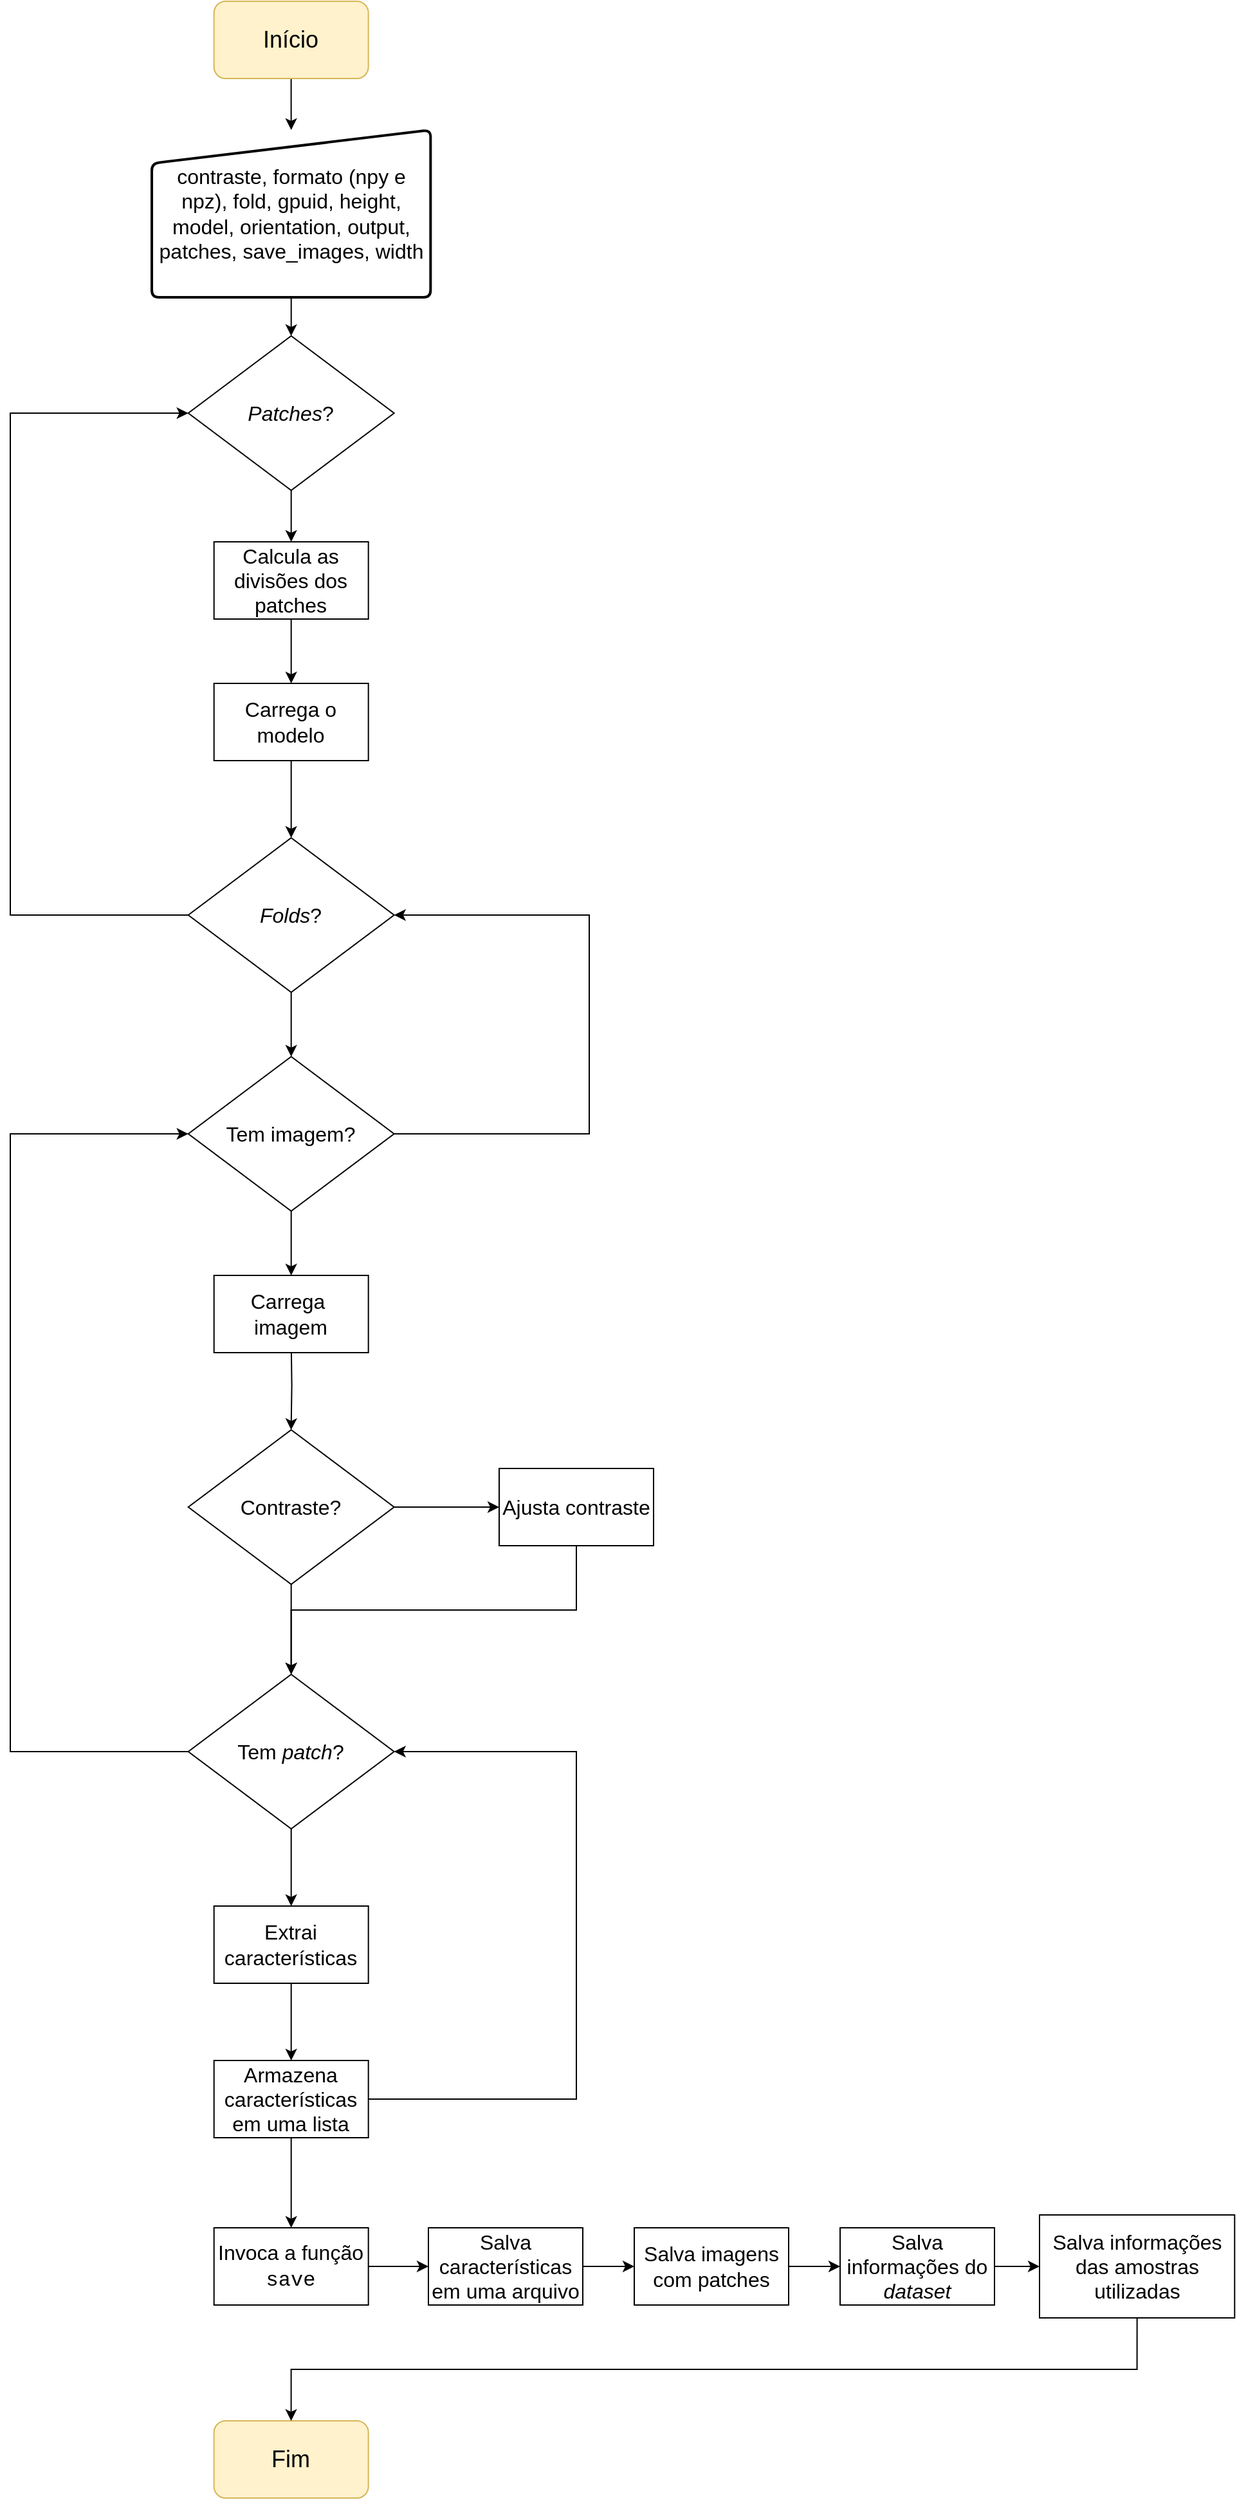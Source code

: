 <mxfile version="24.4.4" type="device">
  <diagram name="Página-1" id="dq9GXbK4IMYLKhdNl-S3">
    <mxGraphModel dx="1373" dy="786" grid="1" gridSize="10" guides="1" tooltips="1" connect="1" arrows="1" fold="1" page="1" pageScale="1" pageWidth="1169" pageHeight="827" math="0" shadow="0">
      <root>
        <mxCell id="0" />
        <mxCell id="1" parent="0" />
        <mxCell id="ULV95EP0VUD4HpzsEm0A-19" value="" style="edgeStyle=orthogonalEdgeStyle;rounded=0;orthogonalLoop=1;jettySize=auto;html=1;" edge="1" parent="1" source="ULV95EP0VUD4HpzsEm0A-1" target="ULV95EP0VUD4HpzsEm0A-6">
          <mxGeometry relative="1" as="geometry" />
        </mxCell>
        <mxCell id="ULV95EP0VUD4HpzsEm0A-1" value="&lt;font style=&quot;font-size: 18px;&quot;&gt;Início&lt;/font&gt;" style="rounded=1;whiteSpace=wrap;html=1;fillColor=#fff2cc;strokeColor=#d6b656;" vertex="1" parent="1">
          <mxGeometry x="198.34" y="110" width="120" height="60" as="geometry" />
        </mxCell>
        <mxCell id="ULV95EP0VUD4HpzsEm0A-2" value="&lt;font style=&quot;font-size: 18px;&quot;&gt;Fim&lt;/font&gt;" style="rounded=1;whiteSpace=wrap;html=1;fillColor=#fff2cc;strokeColor=#d6b656;" vertex="1" parent="1">
          <mxGeometry x="198.34" y="1990" width="120" height="60" as="geometry" />
        </mxCell>
        <mxCell id="ULV95EP0VUD4HpzsEm0A-20" value="" style="edgeStyle=orthogonalEdgeStyle;rounded=0;orthogonalLoop=1;jettySize=auto;html=1;" edge="1" parent="1" source="ULV95EP0VUD4HpzsEm0A-6" target="ULV95EP0VUD4HpzsEm0A-8">
          <mxGeometry relative="1" as="geometry" />
        </mxCell>
        <mxCell id="ULV95EP0VUD4HpzsEm0A-6" value="&lt;div&gt;&lt;span style=&quot;font-size: 16px; background-color: initial;&quot;&gt;contraste, formato (npy e npz),&amp;nbsp;&lt;/span&gt;&lt;span style=&quot;font-size: 16px; background-color: initial;&quot;&gt;fold, gpuid, height, model,&amp;nbsp;&lt;/span&gt;&lt;span style=&quot;font-size: 16px;&quot;&gt;orientation, output, patches,&amp;nbsp;&lt;/span&gt;&lt;span style=&quot;font-size: 16px; background-color: initial;&quot;&gt;save_images, width&lt;/span&gt;&lt;/div&gt;" style="html=1;strokeWidth=2;shape=manualInput;whiteSpace=wrap;rounded=1;size=26;arcSize=11;aspect=fixed;" vertex="1" parent="1">
          <mxGeometry x="150" y="210" width="216.67" height="130" as="geometry" />
        </mxCell>
        <mxCell id="ULV95EP0VUD4HpzsEm0A-21" value="" style="edgeStyle=orthogonalEdgeStyle;rounded=0;orthogonalLoop=1;jettySize=auto;html=1;" edge="1" parent="1" source="ULV95EP0VUD4HpzsEm0A-8" target="ULV95EP0VUD4HpzsEm0A-9">
          <mxGeometry relative="1" as="geometry" />
        </mxCell>
        <mxCell id="ULV95EP0VUD4HpzsEm0A-8" value="&lt;font style=&quot;font-size: 16px;&quot;&gt;&lt;i&gt;Patches&lt;/i&gt;?&lt;/font&gt;" style="rhombus;whiteSpace=wrap;html=1;" vertex="1" parent="1">
          <mxGeometry x="178.34" y="370" width="160" height="120" as="geometry" />
        </mxCell>
        <mxCell id="ULV95EP0VUD4HpzsEm0A-22" style="edgeStyle=orthogonalEdgeStyle;rounded=0;orthogonalLoop=1;jettySize=auto;html=1;exitX=0.5;exitY=1;exitDx=0;exitDy=0;" edge="1" parent="1" source="ULV95EP0VUD4HpzsEm0A-9" target="ULV95EP0VUD4HpzsEm0A-10">
          <mxGeometry relative="1" as="geometry" />
        </mxCell>
        <mxCell id="ULV95EP0VUD4HpzsEm0A-9" value="Calcula as divisões dos patches" style="rounded=0;whiteSpace=wrap;html=1;fontSize=16;" vertex="1" parent="1">
          <mxGeometry x="198.34" y="530" width="120" height="60" as="geometry" />
        </mxCell>
        <mxCell id="ULV95EP0VUD4HpzsEm0A-23" style="edgeStyle=orthogonalEdgeStyle;rounded=0;orthogonalLoop=1;jettySize=auto;html=1;exitX=0.5;exitY=1;exitDx=0;exitDy=0;entryX=0.5;entryY=0;entryDx=0;entryDy=0;" edge="1" parent="1" source="ULV95EP0VUD4HpzsEm0A-10" target="ULV95EP0VUD4HpzsEm0A-11">
          <mxGeometry relative="1" as="geometry" />
        </mxCell>
        <mxCell id="ULV95EP0VUD4HpzsEm0A-10" value="Carrega o modelo" style="rounded=0;whiteSpace=wrap;html=1;fontSize=16;" vertex="1" parent="1">
          <mxGeometry x="198.34" y="640" width="120" height="60" as="geometry" />
        </mxCell>
        <mxCell id="ULV95EP0VUD4HpzsEm0A-50" style="edgeStyle=orthogonalEdgeStyle;rounded=0;orthogonalLoop=1;jettySize=auto;html=1;exitX=0.5;exitY=1;exitDx=0;exitDy=0;" edge="1" parent="1" source="ULV95EP0VUD4HpzsEm0A-11" target="ULV95EP0VUD4HpzsEm0A-47">
          <mxGeometry relative="1" as="geometry" />
        </mxCell>
        <mxCell id="ULV95EP0VUD4HpzsEm0A-52" style="edgeStyle=orthogonalEdgeStyle;rounded=0;orthogonalLoop=1;jettySize=auto;html=1;exitX=0;exitY=0.5;exitDx=0;exitDy=0;entryX=0;entryY=0.5;entryDx=0;entryDy=0;" edge="1" parent="1" source="ULV95EP0VUD4HpzsEm0A-11" target="ULV95EP0VUD4HpzsEm0A-8">
          <mxGeometry relative="1" as="geometry">
            <Array as="points">
              <mxPoint x="40" y="820" />
              <mxPoint x="40" y="430" />
            </Array>
          </mxGeometry>
        </mxCell>
        <mxCell id="ULV95EP0VUD4HpzsEm0A-11" value="&lt;font style=&quot;font-size: 16px;&quot;&gt;&lt;i&gt;Folds&lt;/i&gt;?&lt;/font&gt;" style="rhombus;whiteSpace=wrap;html=1;" vertex="1" parent="1">
          <mxGeometry x="178.34" y="760" width="160" height="120" as="geometry" />
        </mxCell>
        <mxCell id="ULV95EP0VUD4HpzsEm0A-25" value="" style="edgeStyle=orthogonalEdgeStyle;rounded=0;orthogonalLoop=1;jettySize=auto;html=1;" edge="1" parent="1" target="ULV95EP0VUD4HpzsEm0A-14">
          <mxGeometry relative="1" as="geometry">
            <mxPoint x="258.34" y="1150" as="sourcePoint" />
          </mxGeometry>
        </mxCell>
        <mxCell id="ULV95EP0VUD4HpzsEm0A-12" value="Carrega&amp;nbsp; imagem" style="rounded=0;whiteSpace=wrap;html=1;fontSize=16;" vertex="1" parent="1">
          <mxGeometry x="198.34" y="1100" width="120" height="60" as="geometry" />
        </mxCell>
        <mxCell id="ULV95EP0VUD4HpzsEm0A-36" style="edgeStyle=orthogonalEdgeStyle;rounded=0;orthogonalLoop=1;jettySize=auto;html=1;exitX=0.5;exitY=1;exitDx=0;exitDy=0;" edge="1" parent="1" source="ULV95EP0VUD4HpzsEm0A-17" target="ULV95EP0VUD4HpzsEm0A-35">
          <mxGeometry relative="1" as="geometry" />
        </mxCell>
        <mxCell id="ULV95EP0VUD4HpzsEm0A-17" value="Extrai características" style="rounded=0;whiteSpace=wrap;html=1;fontSize=16;" vertex="1" parent="1">
          <mxGeometry x="198.34" y="1590" width="120" height="60" as="geometry" />
        </mxCell>
        <mxCell id="ULV95EP0VUD4HpzsEm0A-29" value="" style="edgeStyle=orthogonalEdgeStyle;rounded=0;orthogonalLoop=1;jettySize=auto;html=1;" edge="1" parent="1" source="ULV95EP0VUD4HpzsEm0A-18" target="ULV95EP0VUD4HpzsEm0A-17">
          <mxGeometry relative="1" as="geometry" />
        </mxCell>
        <mxCell id="ULV95EP0VUD4HpzsEm0A-49" style="edgeStyle=orthogonalEdgeStyle;rounded=0;orthogonalLoop=1;jettySize=auto;html=1;exitX=0;exitY=0.5;exitDx=0;exitDy=0;entryX=0;entryY=0.5;entryDx=0;entryDy=0;" edge="1" parent="1" source="ULV95EP0VUD4HpzsEm0A-18" target="ULV95EP0VUD4HpzsEm0A-47">
          <mxGeometry relative="1" as="geometry">
            <Array as="points">
              <mxPoint x="40" y="1470" />
              <mxPoint x="40" y="990" />
            </Array>
          </mxGeometry>
        </mxCell>
        <mxCell id="ULV95EP0VUD4HpzsEm0A-18" value="&lt;span style=&quot;font-size: 16px;&quot;&gt;Tem &lt;i&gt;patch&lt;/i&gt;?&lt;/span&gt;" style="rhombus;whiteSpace=wrap;html=1;" vertex="1" parent="1">
          <mxGeometry x="178.34" y="1410" width="160" height="120" as="geometry" />
        </mxCell>
        <mxCell id="ULV95EP0VUD4HpzsEm0A-33" value="" style="edgeStyle=orthogonalEdgeStyle;rounded=0;orthogonalLoop=1;jettySize=auto;html=1;" edge="1" parent="1" source="ULV95EP0VUD4HpzsEm0A-14" target="ULV95EP0VUD4HpzsEm0A-18">
          <mxGeometry relative="1" as="geometry" />
        </mxCell>
        <mxCell id="ULV95EP0VUD4HpzsEm0A-37" style="edgeStyle=orthogonalEdgeStyle;rounded=0;orthogonalLoop=1;jettySize=auto;html=1;exitX=1;exitY=0.5;exitDx=0;exitDy=0;entryX=1;entryY=0.5;entryDx=0;entryDy=0;" edge="1" parent="1" source="ULV95EP0VUD4HpzsEm0A-35" target="ULV95EP0VUD4HpzsEm0A-18">
          <mxGeometry relative="1" as="geometry">
            <Array as="points">
              <mxPoint x="480" y="1740" />
              <mxPoint x="480" y="1470" />
            </Array>
          </mxGeometry>
        </mxCell>
        <mxCell id="ULV95EP0VUD4HpzsEm0A-42" value="" style="edgeStyle=orthogonalEdgeStyle;rounded=0;orthogonalLoop=1;jettySize=auto;html=1;" edge="1" parent="1" source="ULV95EP0VUD4HpzsEm0A-35" target="ULV95EP0VUD4HpzsEm0A-38">
          <mxGeometry relative="1" as="geometry" />
        </mxCell>
        <mxCell id="ULV95EP0VUD4HpzsEm0A-35" value="Armazena características em uma lista" style="rounded=0;whiteSpace=wrap;html=1;fontSize=16;" vertex="1" parent="1">
          <mxGeometry x="198.34" y="1710" width="120" height="60" as="geometry" />
        </mxCell>
        <mxCell id="ULV95EP0VUD4HpzsEm0A-59" value="" style="edgeStyle=orthogonalEdgeStyle;rounded=0;orthogonalLoop=1;jettySize=auto;html=1;" edge="1" parent="1" source="ULV95EP0VUD4HpzsEm0A-38" target="ULV95EP0VUD4HpzsEm0A-58">
          <mxGeometry relative="1" as="geometry" />
        </mxCell>
        <mxCell id="ULV95EP0VUD4HpzsEm0A-38" value="Invoca a função &lt;font face=&quot;Courier New&quot;&gt;save&lt;/font&gt;" style="rounded=0;whiteSpace=wrap;html=1;fontSize=16;" vertex="1" parent="1">
          <mxGeometry x="198.34" y="1840" width="120" height="60" as="geometry" />
        </mxCell>
        <mxCell id="ULV95EP0VUD4HpzsEm0A-61" value="" style="edgeStyle=orthogonalEdgeStyle;rounded=0;orthogonalLoop=1;jettySize=auto;html=1;" edge="1" parent="1" source="ULV95EP0VUD4HpzsEm0A-39" target="ULV95EP0VUD4HpzsEm0A-40">
          <mxGeometry relative="1" as="geometry" />
        </mxCell>
        <mxCell id="ULV95EP0VUD4HpzsEm0A-39" value="Salva imagens com patches" style="rounded=0;whiteSpace=wrap;html=1;fontSize=16;" vertex="1" parent="1">
          <mxGeometry x="525" y="1840" width="120" height="60" as="geometry" />
        </mxCell>
        <mxCell id="ULV95EP0VUD4HpzsEm0A-62" value="" style="edgeStyle=orthogonalEdgeStyle;rounded=0;orthogonalLoop=1;jettySize=auto;html=1;" edge="1" parent="1" source="ULV95EP0VUD4HpzsEm0A-40" target="ULV95EP0VUD4HpzsEm0A-41">
          <mxGeometry relative="1" as="geometry" />
        </mxCell>
        <mxCell id="ULV95EP0VUD4HpzsEm0A-40" value="Salva informações do &lt;i&gt;dataset&lt;/i&gt;" style="rounded=0;whiteSpace=wrap;html=1;fontSize=16;" vertex="1" parent="1">
          <mxGeometry x="685" y="1840" width="120" height="60" as="geometry" />
        </mxCell>
        <mxCell id="ULV95EP0VUD4HpzsEm0A-63" style="edgeStyle=orthogonalEdgeStyle;rounded=0;orthogonalLoop=1;jettySize=auto;html=1;exitX=0.5;exitY=1;exitDx=0;exitDy=0;" edge="1" parent="1" source="ULV95EP0VUD4HpzsEm0A-41" target="ULV95EP0VUD4HpzsEm0A-2">
          <mxGeometry relative="1" as="geometry" />
        </mxCell>
        <mxCell id="ULV95EP0VUD4HpzsEm0A-41" value="Salva informações das amostras utilizadas" style="rounded=0;whiteSpace=wrap;html=1;fontSize=16;" vertex="1" parent="1">
          <mxGeometry x="840" y="1830" width="151.66" height="80" as="geometry" />
        </mxCell>
        <mxCell id="ULV95EP0VUD4HpzsEm0A-48" style="edgeStyle=orthogonalEdgeStyle;rounded=0;orthogonalLoop=1;jettySize=auto;html=1;exitX=0.5;exitY=1;exitDx=0;exitDy=0;" edge="1" parent="1" source="ULV95EP0VUD4HpzsEm0A-47" target="ULV95EP0VUD4HpzsEm0A-12">
          <mxGeometry relative="1" as="geometry" />
        </mxCell>
        <mxCell id="ULV95EP0VUD4HpzsEm0A-51" style="edgeStyle=orthogonalEdgeStyle;rounded=0;orthogonalLoop=1;jettySize=auto;html=1;exitX=1;exitY=0.5;exitDx=0;exitDy=0;entryX=1;entryY=0.5;entryDx=0;entryDy=0;" edge="1" parent="1" source="ULV95EP0VUD4HpzsEm0A-47" target="ULV95EP0VUD4HpzsEm0A-11">
          <mxGeometry relative="1" as="geometry">
            <Array as="points">
              <mxPoint x="490" y="990" />
              <mxPoint x="490" y="820" />
            </Array>
          </mxGeometry>
        </mxCell>
        <mxCell id="ULV95EP0VUD4HpzsEm0A-47" value="&lt;span style=&quot;font-size: 16px;&quot;&gt;Tem imagem?&lt;/span&gt;" style="rhombus;whiteSpace=wrap;html=1;" vertex="1" parent="1">
          <mxGeometry x="178.34" y="930" width="160" height="120" as="geometry" />
        </mxCell>
        <mxCell id="ULV95EP0VUD4HpzsEm0A-54" value="" style="group" vertex="1" connectable="0" parent="1">
          <mxGeometry x="178.34" y="1220" width="361.66" height="120" as="geometry" />
        </mxCell>
        <mxCell id="ULV95EP0VUD4HpzsEm0A-16" style="edgeStyle=orthogonalEdgeStyle;rounded=0;orthogonalLoop=1;jettySize=auto;html=1;exitX=1;exitY=0.5;exitDx=0;exitDy=0;entryX=0;entryY=0.5;entryDx=0;entryDy=0;" edge="1" parent="ULV95EP0VUD4HpzsEm0A-54" source="ULV95EP0VUD4HpzsEm0A-14" target="ULV95EP0VUD4HpzsEm0A-15">
          <mxGeometry relative="1" as="geometry" />
        </mxCell>
        <mxCell id="ULV95EP0VUD4HpzsEm0A-14" value="&lt;font style=&quot;font-size: 16px;&quot;&gt;Contraste?&lt;/font&gt;" style="rhombus;whiteSpace=wrap;html=1;" vertex="1" parent="ULV95EP0VUD4HpzsEm0A-54">
          <mxGeometry width="160" height="120" as="geometry" />
        </mxCell>
        <mxCell id="ULV95EP0VUD4HpzsEm0A-15" value="Ajusta contraste" style="rounded=0;whiteSpace=wrap;html=1;fontSize=16;" vertex="1" parent="ULV95EP0VUD4HpzsEm0A-54">
          <mxGeometry x="241.66" y="30" width="120" height="60" as="geometry" />
        </mxCell>
        <mxCell id="ULV95EP0VUD4HpzsEm0A-55" style="edgeStyle=orthogonalEdgeStyle;rounded=0;orthogonalLoop=1;jettySize=auto;html=1;exitX=0.5;exitY=1;exitDx=0;exitDy=0;entryX=0.5;entryY=0;entryDx=0;entryDy=0;" edge="1" parent="1" source="ULV95EP0VUD4HpzsEm0A-15" target="ULV95EP0VUD4HpzsEm0A-18">
          <mxGeometry relative="1" as="geometry" />
        </mxCell>
        <mxCell id="ULV95EP0VUD4HpzsEm0A-60" value="" style="edgeStyle=orthogonalEdgeStyle;rounded=0;orthogonalLoop=1;jettySize=auto;html=1;" edge="1" parent="1" source="ULV95EP0VUD4HpzsEm0A-58" target="ULV95EP0VUD4HpzsEm0A-39">
          <mxGeometry relative="1" as="geometry" />
        </mxCell>
        <mxCell id="ULV95EP0VUD4HpzsEm0A-58" value="Salva características em uma arquivo" style="rounded=0;whiteSpace=wrap;html=1;fontSize=16;" vertex="1" parent="1">
          <mxGeometry x="365" y="1840" width="120" height="60" as="geometry" />
        </mxCell>
      </root>
    </mxGraphModel>
  </diagram>
</mxfile>
